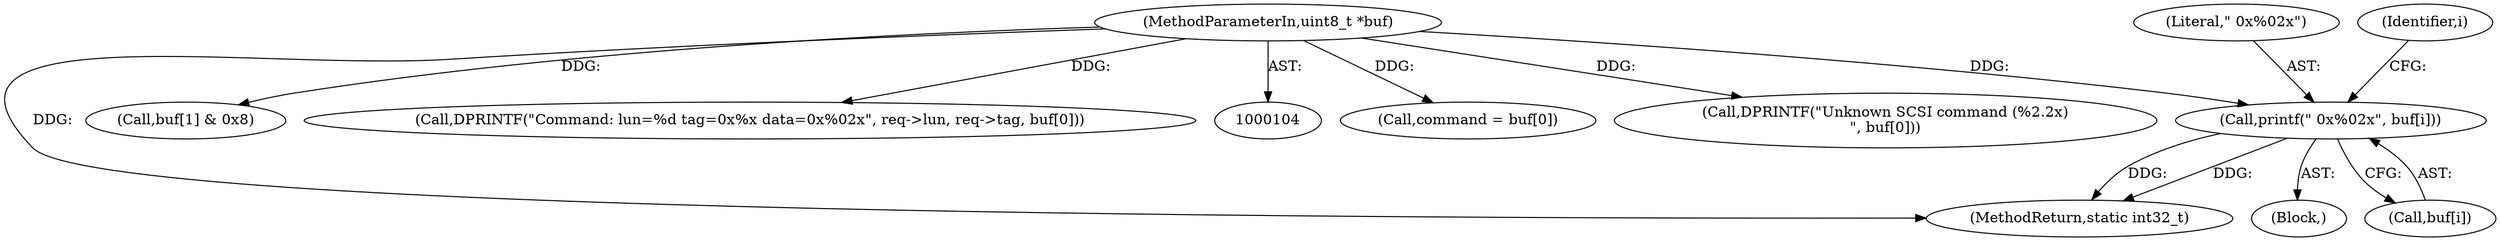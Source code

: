 digraph "0_qemu_7285477ab11831b1cf56e45878a89170dd06d9b9_4@array" {
"1000161" [label="(Call,printf(\" 0x%02x\", buf[i]))"];
"1000106" [label="(MethodParameterIn,uint8_t *buf)"];
"1000161" [label="(Call,printf(\" 0x%02x\", buf[i]))"];
"1000127" [label="(Call,command = buf[0])"];
"1000162" [label="(Literal,\" 0x%02x\")"];
"1000551" [label="(Call,DPRINTF(\"Unknown SCSI command (%2.2x)\n\", buf[0]))"];
"1000159" [label="(Identifier,i)"];
"1000639" [label="(MethodReturn,static int32_t)"];
"1000160" [label="(Block,)"];
"1000512" [label="(Call,buf[1] & 0x8)"];
"1000132" [label="(Call,DPRINTF(\"Command: lun=%d tag=0x%x data=0x%02x\", req->lun, req->tag, buf[0]))"];
"1000163" [label="(Call,buf[i])"];
"1000106" [label="(MethodParameterIn,uint8_t *buf)"];
"1000161" -> "1000160"  [label="AST: "];
"1000161" -> "1000163"  [label="CFG: "];
"1000162" -> "1000161"  [label="AST: "];
"1000163" -> "1000161"  [label="AST: "];
"1000159" -> "1000161"  [label="CFG: "];
"1000161" -> "1000639"  [label="DDG: "];
"1000161" -> "1000639"  [label="DDG: "];
"1000106" -> "1000161"  [label="DDG: "];
"1000106" -> "1000104"  [label="AST: "];
"1000106" -> "1000639"  [label="DDG: "];
"1000106" -> "1000127"  [label="DDG: "];
"1000106" -> "1000132"  [label="DDG: "];
"1000106" -> "1000512"  [label="DDG: "];
"1000106" -> "1000551"  [label="DDG: "];
}
